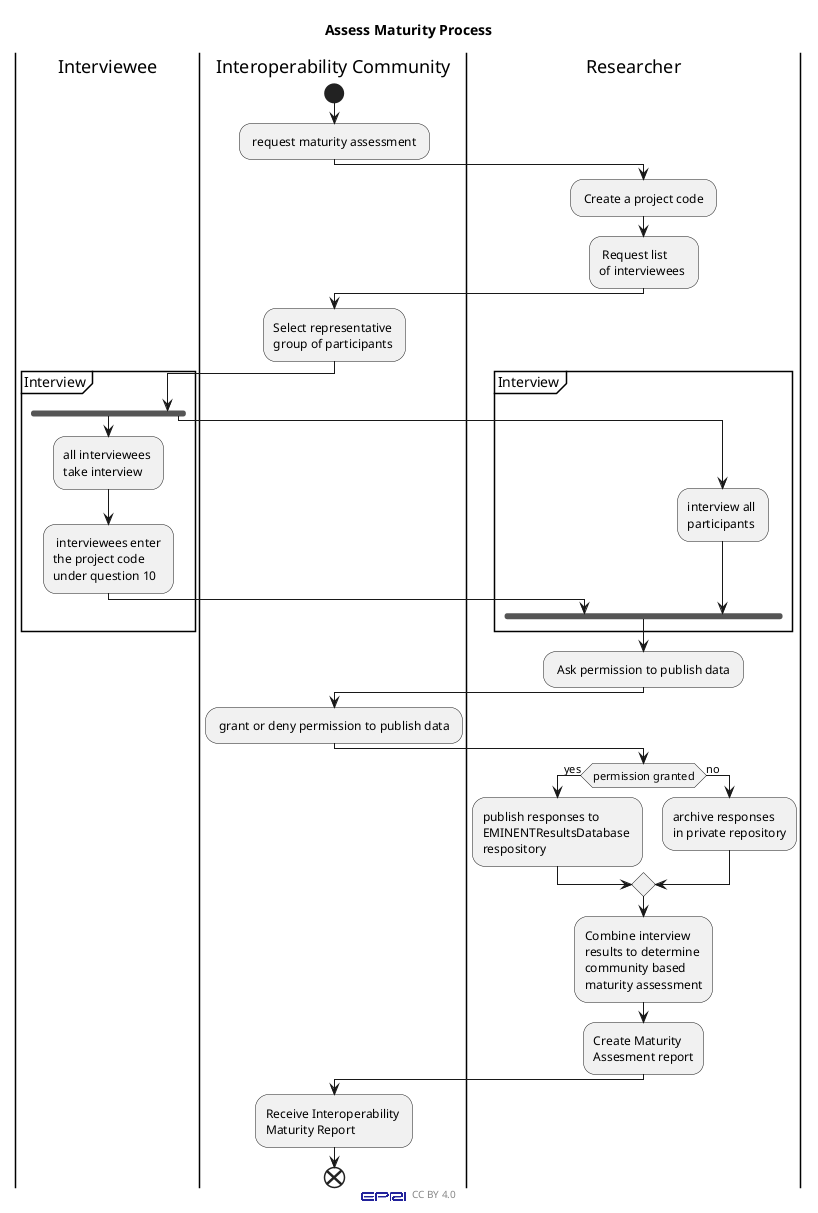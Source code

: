 @startuml Assess Maturity Process
hide empty members

sprite $EPRI [376x77/16z] {
xTm5SYH144FHVm7T_xYBmJsGktP9FP7AGEEFUePfvZewChmUGoW--Zi6yP68eMNhpdgNT_lXBJLhTrAylDSDxyhb_x0VVuQKWFVbujt7dw28kp4Ow0xS5N5t
5kFTHnzMn3sGJ7KVkolY7cW6kflT5NBNQtT5t0FHMtLHo3q38ElSprrr3_swx-gYv91UlzQuZxVTwyxvELZLmmbtuGxgSBIg1nFgpjs9kCDX04jtZViS8Dgj
--d5BdVduzthNlUwrxtkTU_sZFpkTQ-x0kxTNvKoxgyv4-SY_z7TTnoOL-Cz3dnc-NDtINdtmF7tKm13T-NT9GNTPNKtiME-Bfoykpx2NGgxA-BkFijfO8-x
A-REr5rrztHDx7LtxZQmpNrkQs1Vv3vVlO5zv_OCANS0MBhz3WDtGtZPSG92xZoQq1MizkDY07Ft_2spdaSrdAq2HDovpAhpJT_aVgfSzrSe472lEmdtkfDm
hpjrhtlTwrxtkjUzxjsEh7lTkx_wVEfkk3RSE7Tsn_0qkU0iS9__fiaukznr6tVTrPq5pnTRu3u8GDq1jhZNdRe31BOawWwGSQyxTdVg3e1_Jx7kPnXIUsoQ
vRY9EzZTMU6E_RRXmOfZJwebvdvM7XYksAKEHDYltNFspCi9WL1MuHN_1
}

footer  <$EPRI,scale=0.12,color=darkblue>  CC BY 4.0

title Assess Maturity Process

|Interviewee|
|Interoperability Community|
|Researcher|

|Interoperability Community|

start
: request maturity assessment ; 

|Researcher|

: Create a project code ;
: Request list \nof interviewees ;


|Interoperability Community|
:Select representative \ngroup of participants; 

group Interview 
    |Interviewee|
    fork
    :all interviewees \ntake interview;
    : interviewees enter \nthe project code \nunder question 10 ;
    fork again
    |Researcher|
    :interview all \nparticipants;
    end fork

end group 


: Ask permission to publish data ;

|Interoperability Community|

: grant or deny permission to publish data ; 
|Researcher|
if(permission granted) then (yes)
:publish responses to \nEMINENTResultsDatabase \nrespository ;

else (no)

:archive responses \nin private repository;

endif

:Combine interview \nresults to determine \ncommunity based \nmaturity assessment;
:Create Maturity\nAssesment report;

|Interoperability Community|
:Receive Interoperability \nMaturity Report;


end
@enduml